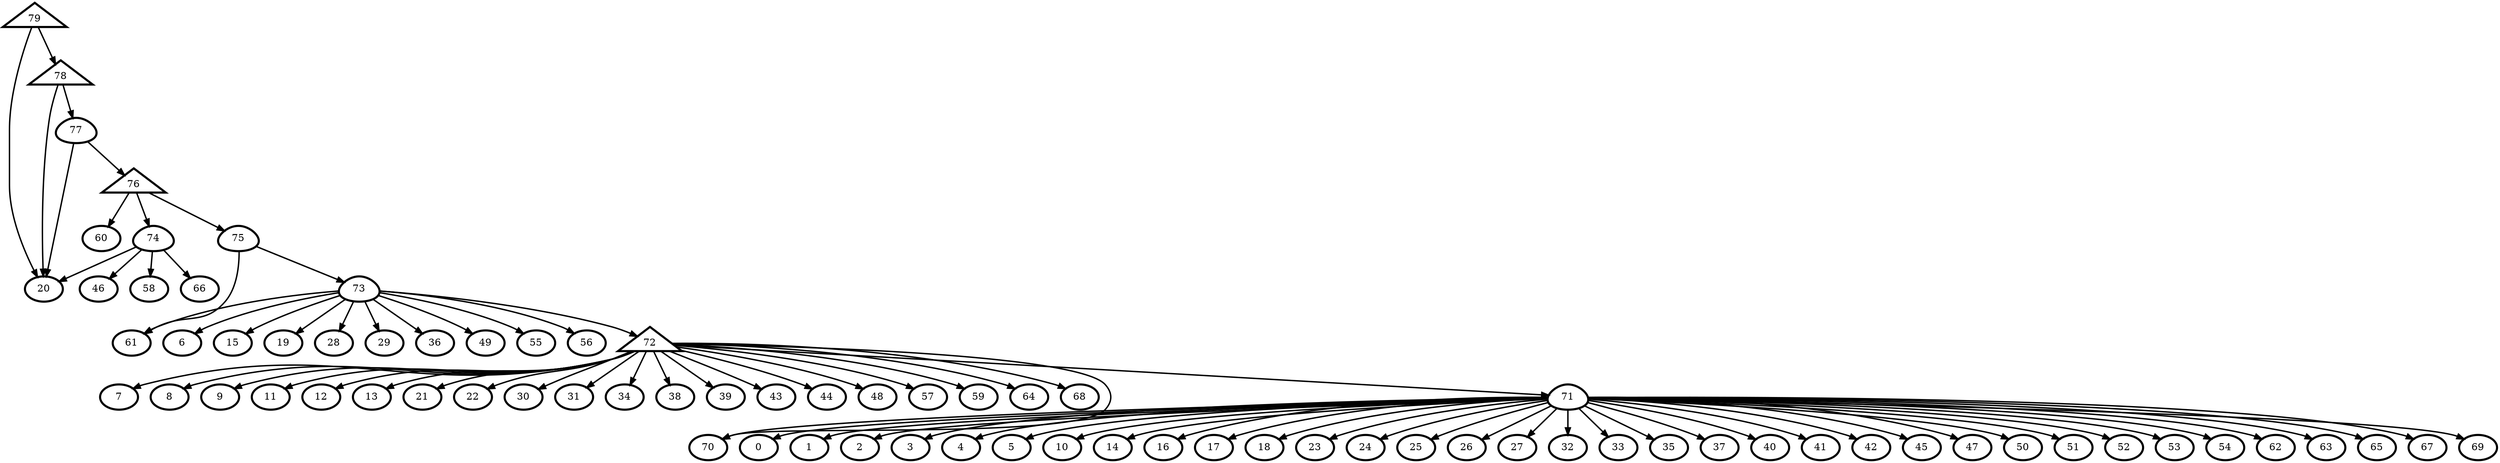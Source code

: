 digraph G {
    0 [penwidth=3,label="0"]
    1 [penwidth=3,label="1"]
    2 [penwidth=3,label="2"]
    3 [penwidth=3,label="3"]
    4 [penwidth=3,label="4"]
    5 [penwidth=3,label="5"]
    6 [penwidth=3,label="6"]
    7 [penwidth=3,label="7"]
    8 [penwidth=3,label="8"]
    9 [penwidth=3,label="9"]
    10 [penwidth=3,label="10"]
    11 [penwidth=3,label="11"]
    12 [penwidth=3,label="12"]
    13 [penwidth=3,label="13"]
    14 [penwidth=3,label="14"]
    15 [penwidth=3,label="15"]
    16 [penwidth=3,label="16"]
    17 [penwidth=3,label="17"]
    18 [penwidth=3,label="18"]
    19 [penwidth=3,label="19"]
    20 [penwidth=3,label="20"]
    21 [penwidth=3,label="21"]
    22 [penwidth=3,label="22"]
    23 [penwidth=3,label="23"]
    24 [penwidth=3,label="24"]
    25 [penwidth=3,label="25"]
    26 [penwidth=3,label="26"]
    27 [penwidth=3,label="27"]
    28 [penwidth=3,label="28"]
    29 [penwidth=3,label="29"]
    30 [penwidth=3,label="30"]
    31 [penwidth=3,label="31"]
    32 [penwidth=3,label="32"]
    33 [penwidth=3,label="33"]
    34 [penwidth=3,label="34"]
    35 [penwidth=3,label="35"]
    36 [penwidth=3,label="36"]
    37 [penwidth=3,label="37"]
    38 [penwidth=3,label="38"]
    39 [penwidth=3,label="39"]
    40 [penwidth=3,label="40"]
    41 [penwidth=3,label="41"]
    42 [penwidth=3,label="42"]
    43 [penwidth=3,label="43"]
    44 [penwidth=3,label="44"]
    45 [penwidth=3,label="45"]
    46 [penwidth=3,label="46"]
    47 [penwidth=3,label="47"]
    48 [penwidth=3,label="48"]
    49 [penwidth=3,label="49"]
    50 [penwidth=3,label="50"]
    51 [penwidth=3,label="51"]
    52 [penwidth=3,label="52"]
    53 [penwidth=3,label="53"]
    54 [penwidth=3,label="54"]
    55 [penwidth=3,label="55"]
    56 [penwidth=3,label="56"]
    57 [penwidth=3,label="57"]
    58 [penwidth=3,label="58"]
    59 [penwidth=3,label="59"]
    60 [penwidth=3,label="60"]
    61 [penwidth=3,label="61"]
    62 [penwidth=3,label="62"]
    63 [penwidth=3,label="63"]
    64 [penwidth=3,label="64"]
    65 [penwidth=3,label="65"]
    66 [penwidth=3,label="66"]
    67 [penwidth=3,label="67"]
    68 [penwidth=3,label="68"]
    69 [penwidth=3,label="69"]
    70 [penwidth=3,label="70"]
    71 [penwidth=3,label="71",shape = "egg"]
    72 [penwidth=3,label="73",shape = "egg"]
    73 [penwidth=3,label="74",shape = "egg"]
    74 [penwidth=3,label="75",shape = "egg"]
    75 [penwidth=3,label="77",shape = "egg"]
    76 [penwidth=3,label="72",shape = "triangle"]
    77 [penwidth=3,label="76",shape = "triangle"]
    78 [penwidth=3,label="78",shape = "triangle"]
    79 [penwidth=3,label="79",shape = "triangle"]

    71 -> 54 [penwidth=2]
    71 -> 5 [penwidth=2]
    71 -> 14 [penwidth=2]
    71 -> 67 [penwidth=2]
    71 -> 51 [penwidth=2]
    71 -> 23 [penwidth=2]
    71 -> 10 [penwidth=2]
    71 -> 17 [penwidth=2]
    71 -> 3 [penwidth=2]
    71 -> 69 [penwidth=2]
    71 -> 25 [penwidth=2]
    71 -> 47 [penwidth=2]
    71 -> 26 [penwidth=2]
    71 -> 52 [penwidth=2]
    71 -> 53 [penwidth=2]
    71 -> 24 [penwidth=2]
    71 -> 50 [penwidth=2]
    71 -> 41 [penwidth=2]
    71 -> 0 [penwidth=2]
    71 -> 4 [penwidth=2]
    71 -> 1 [penwidth=2]
    71 -> 33 [penwidth=2]
    71 -> 65 [penwidth=2]
    71 -> 42 [penwidth=2]
    71 -> 27 [penwidth=2]
    71 -> 45 [penwidth=2]
    71 -> 63 [penwidth=2]
    71 -> 35 [penwidth=2]
    71 -> 32 [penwidth=2]
    71 -> 16 [penwidth=2]
    71 -> 70 [penwidth=2]
    71 -> 62 [penwidth=2]
    71 -> 2 [penwidth=2]
    71 -> 18 [penwidth=2]
    71 -> 37 [penwidth=2]
    71 -> 40 [penwidth=2]
    76 -> 57 [penwidth=2]
    76 -> 7 [penwidth=2]
    76 -> 21 [penwidth=2]
    76 -> 30 [penwidth=2]
    76 -> 68 [penwidth=2]
    76 -> 13 [penwidth=2]
    76 -> 43 [penwidth=2]
    76 -> 12 [penwidth=2]
    76 -> 70 [penwidth=2]
    76 -> 31 [penwidth=2]
    76 -> 44 [penwidth=2]
    76 -> 11 [penwidth=2]
    76 -> 71 [penwidth=2]
    76 -> 64 [penwidth=2]
    76 -> 59 [penwidth=2]
    76 -> 22 [penwidth=2]
    76 -> 39 [penwidth=2]
    76 -> 48 [penwidth=2]
    76 -> 38 [penwidth=2]
    76 -> 8 [penwidth=2]
    76 -> 34 [penwidth=2]
    76 -> 9 [penwidth=2]
    72 -> 56 [penwidth=2]
    72 -> 15 [penwidth=2]
    72 -> 49 [penwidth=2]
    72 -> 55 [penwidth=2]
    72 -> 76 [penwidth=2]
    72 -> 29 [penwidth=2]
    72 -> 28 [penwidth=2]
    72 -> 19 [penwidth=2]
    72 -> 36 [penwidth=2]
    72 -> 6 [penwidth=2]
    72 -> 61 [penwidth=2]
    73 -> 46 [penwidth=2]
    73 -> 58 [penwidth=2]
    73 -> 20 [penwidth=2]
    73 -> 66 [penwidth=2]
    74 -> 72 [penwidth=2]
    74 -> 61 [penwidth=2]
    77 -> 60 [penwidth=2]
    77 -> 74 [penwidth=2]
    77 -> 73 [penwidth=2]
    75 -> 77 [penwidth=2]
    75 -> 20 [penwidth=2]
    78 -> 75 [penwidth=2]
    78 -> 20 [penwidth=2]
    79 -> 20 [penwidth=2]
    79 -> 78 [penwidth=2]
}